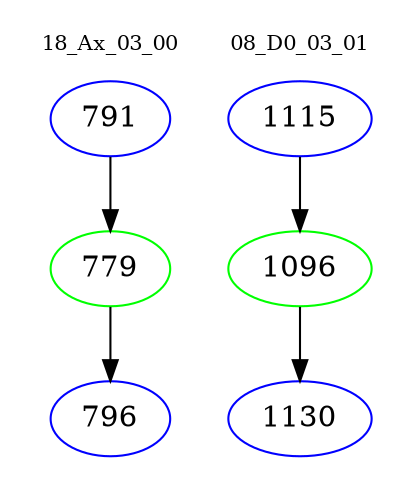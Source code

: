 digraph{
subgraph cluster_0 {
color = white
label = "18_Ax_03_00";
fontsize=10;
T0_791 [label="791", color="blue"]
T0_791 -> T0_779 [color="black"]
T0_779 [label="779", color="green"]
T0_779 -> T0_796 [color="black"]
T0_796 [label="796", color="blue"]
}
subgraph cluster_1 {
color = white
label = "08_D0_03_01";
fontsize=10;
T1_1115 [label="1115", color="blue"]
T1_1115 -> T1_1096 [color="black"]
T1_1096 [label="1096", color="green"]
T1_1096 -> T1_1130 [color="black"]
T1_1130 [label="1130", color="blue"]
}
}
